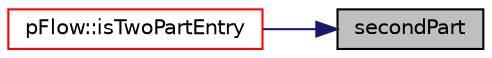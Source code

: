 digraph "secondPart"
{
 // LATEX_PDF_SIZE
  edge [fontname="Helvetica",fontsize="10",labelfontname="Helvetica",labelfontsize="10"];
  node [fontname="Helvetica",fontsize="10",shape=record];
  rankdir="RL";
  Node1 [label="secondPart",height=0.2,width=0.4,color="black", fillcolor="grey75", style="filled", fontcolor="black",tooltip=" "];
  Node1 -> Node2 [dir="back",color="midnightblue",fontsize="10",style="solid",fontname="Helvetica"];
  Node2 [label="pFlow::isTwoPartEntry",height=0.2,width=0.4,color="red", fillcolor="white", style="filled",URL="$namespacepFlow.html#a70a0d5a242b0aeaf4399e556a1b74828",tooltip=" "];
}
